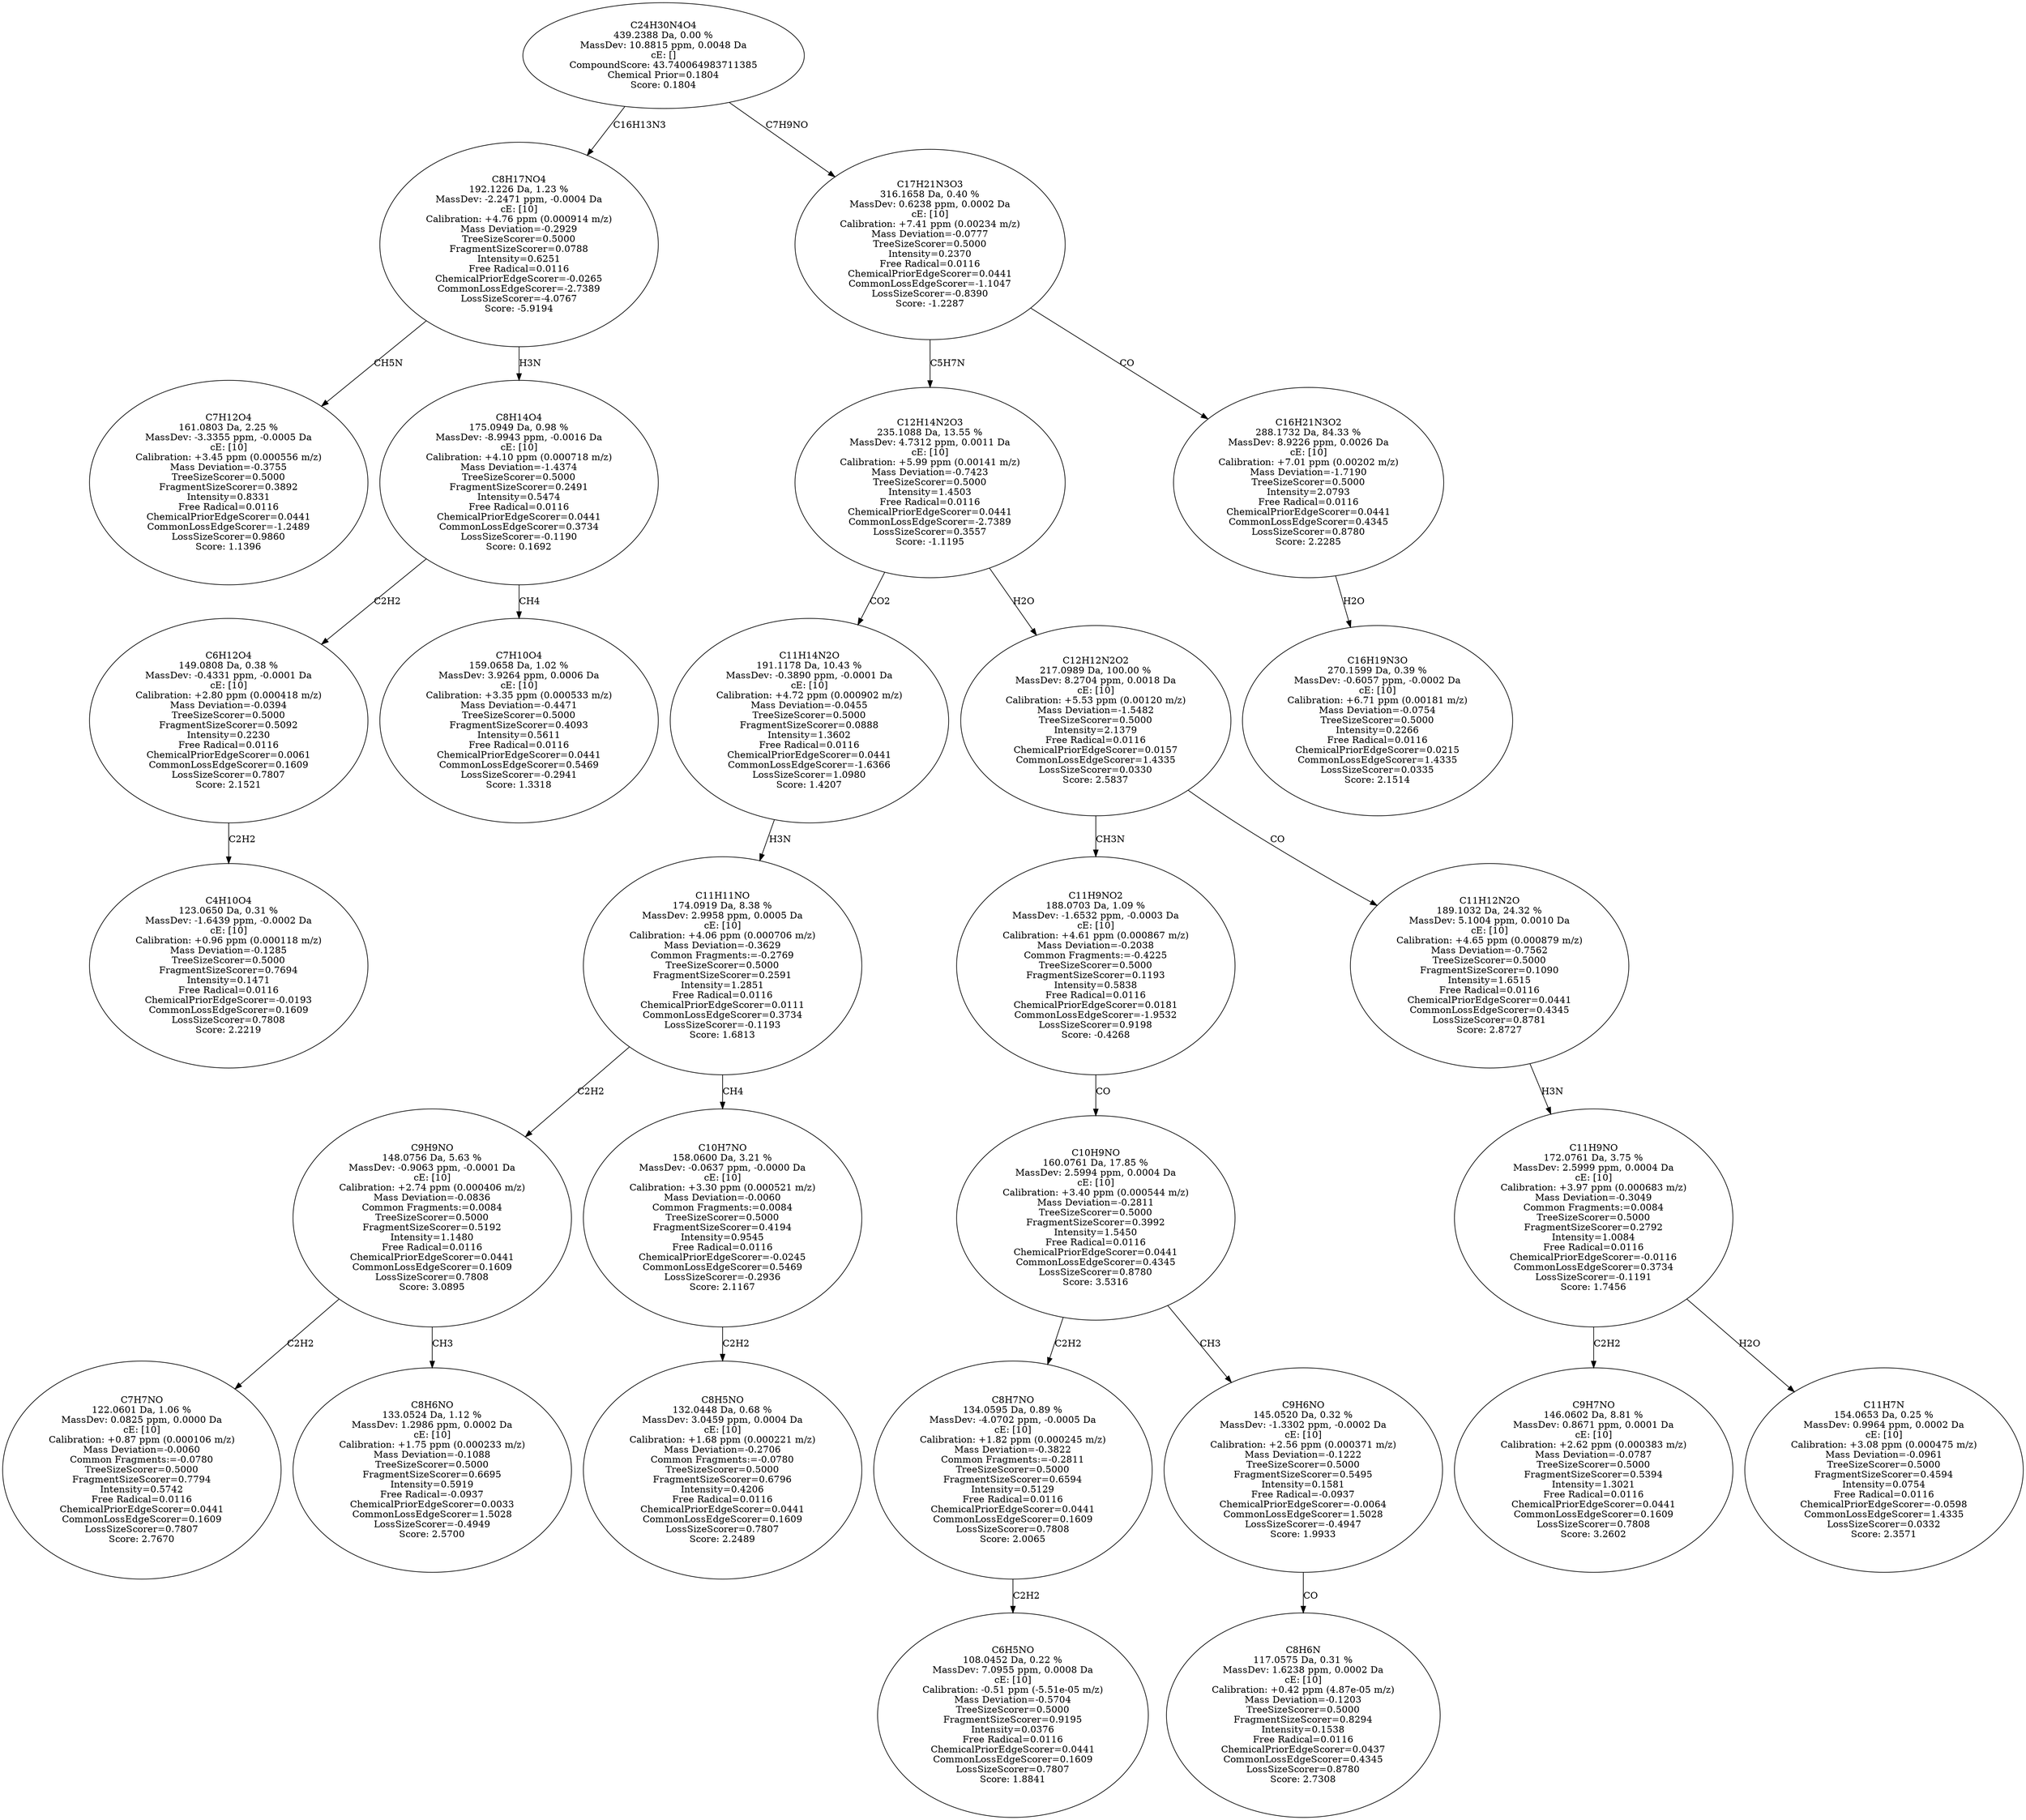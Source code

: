 strict digraph {
v1 [label="C7H12O4\n161.0803 Da, 2.25 %\nMassDev: -3.3355 ppm, -0.0005 Da\ncE: [10]\nCalibration: +3.45 ppm (0.000556 m/z)\nMass Deviation=-0.3755\nTreeSizeScorer=0.5000\nFragmentSizeScorer=0.3892\nIntensity=0.8331\nFree Radical=0.0116\nChemicalPriorEdgeScorer=0.0441\nCommonLossEdgeScorer=-1.2489\nLossSizeScorer=0.9860\nScore: 1.1396"];
v2 [label="C4H10O4\n123.0650 Da, 0.31 %\nMassDev: -1.6439 ppm, -0.0002 Da\ncE: [10]\nCalibration: +0.96 ppm (0.000118 m/z)\nMass Deviation=-0.1285\nTreeSizeScorer=0.5000\nFragmentSizeScorer=0.7694\nIntensity=0.1471\nFree Radical=0.0116\nChemicalPriorEdgeScorer=-0.0193\nCommonLossEdgeScorer=0.1609\nLossSizeScorer=0.7808\nScore: 2.2219"];
v3 [label="C6H12O4\n149.0808 Da, 0.38 %\nMassDev: -0.4331 ppm, -0.0001 Da\ncE: [10]\nCalibration: +2.80 ppm (0.000418 m/z)\nMass Deviation=-0.0394\nTreeSizeScorer=0.5000\nFragmentSizeScorer=0.5092\nIntensity=0.2230\nFree Radical=0.0116\nChemicalPriorEdgeScorer=0.0061\nCommonLossEdgeScorer=0.1609\nLossSizeScorer=0.7807\nScore: 2.1521"];
v4 [label="C7H10O4\n159.0658 Da, 1.02 %\nMassDev: 3.9264 ppm, 0.0006 Da\ncE: [10]\nCalibration: +3.35 ppm (0.000533 m/z)\nMass Deviation=-0.4471\nTreeSizeScorer=0.5000\nFragmentSizeScorer=0.4093\nIntensity=0.5611\nFree Radical=0.0116\nChemicalPriorEdgeScorer=0.0441\nCommonLossEdgeScorer=0.5469\nLossSizeScorer=-0.2941\nScore: 1.3318"];
v5 [label="C8H14O4\n175.0949 Da, 0.98 %\nMassDev: -8.9943 ppm, -0.0016 Da\ncE: [10]\nCalibration: +4.10 ppm (0.000718 m/z)\nMass Deviation=-1.4374\nTreeSizeScorer=0.5000\nFragmentSizeScorer=0.2491\nIntensity=0.5474\nFree Radical=0.0116\nChemicalPriorEdgeScorer=0.0441\nCommonLossEdgeScorer=0.3734\nLossSizeScorer=-0.1190\nScore: 0.1692"];
v6 [label="C8H17NO4\n192.1226 Da, 1.23 %\nMassDev: -2.2471 ppm, -0.0004 Da\ncE: [10]\nCalibration: +4.76 ppm (0.000914 m/z)\nMass Deviation=-0.2929\nTreeSizeScorer=0.5000\nFragmentSizeScorer=0.0788\nIntensity=0.6251\nFree Radical=0.0116\nChemicalPriorEdgeScorer=-0.0265\nCommonLossEdgeScorer=-2.7389\nLossSizeScorer=-4.0767\nScore: -5.9194"];
v7 [label="C7H7NO\n122.0601 Da, 1.06 %\nMassDev: 0.0825 ppm, 0.0000 Da\ncE: [10]\nCalibration: +0.87 ppm (0.000106 m/z)\nMass Deviation=-0.0060\nCommon Fragments:=-0.0780\nTreeSizeScorer=0.5000\nFragmentSizeScorer=0.7794\nIntensity=0.5742\nFree Radical=0.0116\nChemicalPriorEdgeScorer=0.0441\nCommonLossEdgeScorer=0.1609\nLossSizeScorer=0.7807\nScore: 2.7670"];
v8 [label="C8H6NO\n133.0524 Da, 1.12 %\nMassDev: 1.2986 ppm, 0.0002 Da\ncE: [10]\nCalibration: +1.75 ppm (0.000233 m/z)\nMass Deviation=-0.1088\nTreeSizeScorer=0.5000\nFragmentSizeScorer=0.6695\nIntensity=0.5919\nFree Radical=-0.0937\nChemicalPriorEdgeScorer=0.0033\nCommonLossEdgeScorer=1.5028\nLossSizeScorer=-0.4949\nScore: 2.5700"];
v9 [label="C9H9NO\n148.0756 Da, 5.63 %\nMassDev: -0.9063 ppm, -0.0001 Da\ncE: [10]\nCalibration: +2.74 ppm (0.000406 m/z)\nMass Deviation=-0.0836\nCommon Fragments:=0.0084\nTreeSizeScorer=0.5000\nFragmentSizeScorer=0.5192\nIntensity=1.1480\nFree Radical=0.0116\nChemicalPriorEdgeScorer=0.0441\nCommonLossEdgeScorer=0.1609\nLossSizeScorer=0.7808\nScore: 3.0895"];
v10 [label="C8H5NO\n132.0448 Da, 0.68 %\nMassDev: 3.0459 ppm, 0.0004 Da\ncE: [10]\nCalibration: +1.68 ppm (0.000221 m/z)\nMass Deviation=-0.2706\nCommon Fragments:=-0.0780\nTreeSizeScorer=0.5000\nFragmentSizeScorer=0.6796\nIntensity=0.4206\nFree Radical=0.0116\nChemicalPriorEdgeScorer=0.0441\nCommonLossEdgeScorer=0.1609\nLossSizeScorer=0.7807\nScore: 2.2489"];
v11 [label="C10H7NO\n158.0600 Da, 3.21 %\nMassDev: -0.0637 ppm, -0.0000 Da\ncE: [10]\nCalibration: +3.30 ppm (0.000521 m/z)\nMass Deviation=-0.0060\nCommon Fragments:=0.0084\nTreeSizeScorer=0.5000\nFragmentSizeScorer=0.4194\nIntensity=0.9545\nFree Radical=0.0116\nChemicalPriorEdgeScorer=-0.0245\nCommonLossEdgeScorer=0.5469\nLossSizeScorer=-0.2936\nScore: 2.1167"];
v12 [label="C11H11NO\n174.0919 Da, 8.38 %\nMassDev: 2.9958 ppm, 0.0005 Da\ncE: [10]\nCalibration: +4.06 ppm (0.000706 m/z)\nMass Deviation=-0.3629\nCommon Fragments:=-0.2769\nTreeSizeScorer=0.5000\nFragmentSizeScorer=0.2591\nIntensity=1.2851\nFree Radical=0.0116\nChemicalPriorEdgeScorer=0.0111\nCommonLossEdgeScorer=0.3734\nLossSizeScorer=-0.1193\nScore: 1.6813"];
v13 [label="C11H14N2O\n191.1178 Da, 10.43 %\nMassDev: -0.3890 ppm, -0.0001 Da\ncE: [10]\nCalibration: +4.72 ppm (0.000902 m/z)\nMass Deviation=-0.0455\nTreeSizeScorer=0.5000\nFragmentSizeScorer=0.0888\nIntensity=1.3602\nFree Radical=0.0116\nChemicalPriorEdgeScorer=0.0441\nCommonLossEdgeScorer=-1.6366\nLossSizeScorer=1.0980\nScore: 1.4207"];
v14 [label="C6H5NO\n108.0452 Da, 0.22 %\nMassDev: 7.0955 ppm, 0.0008 Da\ncE: [10]\nCalibration: -0.51 ppm (-5.51e-05 m/z)\nMass Deviation=-0.5704\nTreeSizeScorer=0.5000\nFragmentSizeScorer=0.9195\nIntensity=0.0376\nFree Radical=0.0116\nChemicalPriorEdgeScorer=0.0441\nCommonLossEdgeScorer=0.1609\nLossSizeScorer=0.7807\nScore: 1.8841"];
v15 [label="C8H7NO\n134.0595 Da, 0.89 %\nMassDev: -4.0702 ppm, -0.0005 Da\ncE: [10]\nCalibration: +1.82 ppm (0.000245 m/z)\nMass Deviation=-0.3822\nCommon Fragments:=-0.2811\nTreeSizeScorer=0.5000\nFragmentSizeScorer=0.6594\nIntensity=0.5129\nFree Radical=0.0116\nChemicalPriorEdgeScorer=0.0441\nCommonLossEdgeScorer=0.1609\nLossSizeScorer=0.7808\nScore: 2.0065"];
v16 [label="C8H6N\n117.0575 Da, 0.31 %\nMassDev: 1.6238 ppm, 0.0002 Da\ncE: [10]\nCalibration: +0.42 ppm (4.87e-05 m/z)\nMass Deviation=-0.1203\nTreeSizeScorer=0.5000\nFragmentSizeScorer=0.8294\nIntensity=0.1538\nFree Radical=0.0116\nChemicalPriorEdgeScorer=0.0437\nCommonLossEdgeScorer=0.4345\nLossSizeScorer=0.8780\nScore: 2.7308"];
v17 [label="C9H6NO\n145.0520 Da, 0.32 %\nMassDev: -1.3302 ppm, -0.0002 Da\ncE: [10]\nCalibration: +2.56 ppm (0.000371 m/z)\nMass Deviation=-0.1222\nTreeSizeScorer=0.5000\nFragmentSizeScorer=0.5495\nIntensity=0.1581\nFree Radical=-0.0937\nChemicalPriorEdgeScorer=-0.0064\nCommonLossEdgeScorer=1.5028\nLossSizeScorer=-0.4947\nScore: 1.9933"];
v18 [label="C10H9NO\n160.0761 Da, 17.85 %\nMassDev: 2.5994 ppm, 0.0004 Da\ncE: [10]\nCalibration: +3.40 ppm (0.000544 m/z)\nMass Deviation=-0.2811\nTreeSizeScorer=0.5000\nFragmentSizeScorer=0.3992\nIntensity=1.5450\nFree Radical=0.0116\nChemicalPriorEdgeScorer=0.0441\nCommonLossEdgeScorer=0.4345\nLossSizeScorer=0.8780\nScore: 3.5316"];
v19 [label="C11H9NO2\n188.0703 Da, 1.09 %\nMassDev: -1.6532 ppm, -0.0003 Da\ncE: [10]\nCalibration: +4.61 ppm (0.000867 m/z)\nMass Deviation=-0.2038\nCommon Fragments:=-0.4225\nTreeSizeScorer=0.5000\nFragmentSizeScorer=0.1193\nIntensity=0.5838\nFree Radical=0.0116\nChemicalPriorEdgeScorer=0.0181\nCommonLossEdgeScorer=-1.9532\nLossSizeScorer=0.9198\nScore: -0.4268"];
v20 [label="C9H7NO\n146.0602 Da, 8.81 %\nMassDev: 0.8671 ppm, 0.0001 Da\ncE: [10]\nCalibration: +2.62 ppm (0.000383 m/z)\nMass Deviation=-0.0787\nTreeSizeScorer=0.5000\nFragmentSizeScorer=0.5394\nIntensity=1.3021\nFree Radical=0.0116\nChemicalPriorEdgeScorer=0.0441\nCommonLossEdgeScorer=0.1609\nLossSizeScorer=0.7808\nScore: 3.2602"];
v21 [label="C11H7N\n154.0653 Da, 0.25 %\nMassDev: 0.9964 ppm, 0.0002 Da\ncE: [10]\nCalibration: +3.08 ppm (0.000475 m/z)\nMass Deviation=-0.0961\nTreeSizeScorer=0.5000\nFragmentSizeScorer=0.4594\nIntensity=0.0754\nFree Radical=0.0116\nChemicalPriorEdgeScorer=-0.0598\nCommonLossEdgeScorer=1.4335\nLossSizeScorer=0.0332\nScore: 2.3571"];
v22 [label="C11H9NO\n172.0761 Da, 3.75 %\nMassDev: 2.5999 ppm, 0.0004 Da\ncE: [10]\nCalibration: +3.97 ppm (0.000683 m/z)\nMass Deviation=-0.3049\nCommon Fragments:=0.0084\nTreeSizeScorer=0.5000\nFragmentSizeScorer=0.2792\nIntensity=1.0084\nFree Radical=0.0116\nChemicalPriorEdgeScorer=-0.0116\nCommonLossEdgeScorer=0.3734\nLossSizeScorer=-0.1191\nScore: 1.7456"];
v23 [label="C11H12N2O\n189.1032 Da, 24.32 %\nMassDev: 5.1004 ppm, 0.0010 Da\ncE: [10]\nCalibration: +4.65 ppm (0.000879 m/z)\nMass Deviation=-0.7562\nTreeSizeScorer=0.5000\nFragmentSizeScorer=0.1090\nIntensity=1.6515\nFree Radical=0.0116\nChemicalPriorEdgeScorer=0.0441\nCommonLossEdgeScorer=0.4345\nLossSizeScorer=0.8781\nScore: 2.8727"];
v24 [label="C12H12N2O2\n217.0989 Da, 100.00 %\nMassDev: 8.2704 ppm, 0.0018 Da\ncE: [10]\nCalibration: +5.53 ppm (0.00120 m/z)\nMass Deviation=-1.5482\nTreeSizeScorer=0.5000\nIntensity=2.1379\nFree Radical=0.0116\nChemicalPriorEdgeScorer=0.0157\nCommonLossEdgeScorer=1.4335\nLossSizeScorer=0.0330\nScore: 2.5837"];
v25 [label="C12H14N2O3\n235.1088 Da, 13.55 %\nMassDev: 4.7312 ppm, 0.0011 Da\ncE: [10]\nCalibration: +5.99 ppm (0.00141 m/z)\nMass Deviation=-0.7423\nTreeSizeScorer=0.5000\nIntensity=1.4503\nFree Radical=0.0116\nChemicalPriorEdgeScorer=0.0441\nCommonLossEdgeScorer=-2.7389\nLossSizeScorer=0.3557\nScore: -1.1195"];
v26 [label="C16H19N3O\n270.1599 Da, 0.39 %\nMassDev: -0.6057 ppm, -0.0002 Da\ncE: [10]\nCalibration: +6.71 ppm (0.00181 m/z)\nMass Deviation=-0.0754\nTreeSizeScorer=0.5000\nIntensity=0.2266\nFree Radical=0.0116\nChemicalPriorEdgeScorer=0.0215\nCommonLossEdgeScorer=1.4335\nLossSizeScorer=0.0335\nScore: 2.1514"];
v27 [label="C16H21N3O2\n288.1732 Da, 84.33 %\nMassDev: 8.9226 ppm, 0.0026 Da\ncE: [10]\nCalibration: +7.01 ppm (0.00202 m/z)\nMass Deviation=-1.7190\nTreeSizeScorer=0.5000\nIntensity=2.0793\nFree Radical=0.0116\nChemicalPriorEdgeScorer=0.0441\nCommonLossEdgeScorer=0.4345\nLossSizeScorer=0.8780\nScore: 2.2285"];
v28 [label="C17H21N3O3\n316.1658 Da, 0.40 %\nMassDev: 0.6238 ppm, 0.0002 Da\ncE: [10]\nCalibration: +7.41 ppm (0.00234 m/z)\nMass Deviation=-0.0777\nTreeSizeScorer=0.5000\nIntensity=0.2370\nFree Radical=0.0116\nChemicalPriorEdgeScorer=0.0441\nCommonLossEdgeScorer=-1.1047\nLossSizeScorer=-0.8390\nScore: -1.2287"];
v29 [label="C24H30N4O4\n439.2388 Da, 0.00 %\nMassDev: 10.8815 ppm, 0.0048 Da\ncE: []\nCompoundScore: 43.740064983711385\nChemical Prior=0.1804\nScore: 0.1804"];
v6 -> v1 [label="CH5N"];
v3 -> v2 [label="C2H2"];
v5 -> v3 [label="C2H2"];
v5 -> v4 [label="CH4"];
v6 -> v5 [label="H3N"];
v29 -> v6 [label="C16H13N3"];
v9 -> v7 [label="C2H2"];
v9 -> v8 [label="CH3"];
v12 -> v9 [label="C2H2"];
v11 -> v10 [label="C2H2"];
v12 -> v11 [label="CH4"];
v13 -> v12 [label="H3N"];
v25 -> v13 [label="CO2"];
v15 -> v14 [label="C2H2"];
v18 -> v15 [label="C2H2"];
v17 -> v16 [label="CO"];
v18 -> v17 [label="CH3"];
v19 -> v18 [label="CO"];
v24 -> v19 [label="CH3N"];
v22 -> v20 [label="C2H2"];
v22 -> v21 [label="H2O"];
v23 -> v22 [label="H3N"];
v24 -> v23 [label="CO"];
v25 -> v24 [label="H2O"];
v28 -> v25 [label="C5H7N"];
v27 -> v26 [label="H2O"];
v28 -> v27 [label="CO"];
v29 -> v28 [label="C7H9NO"];
}